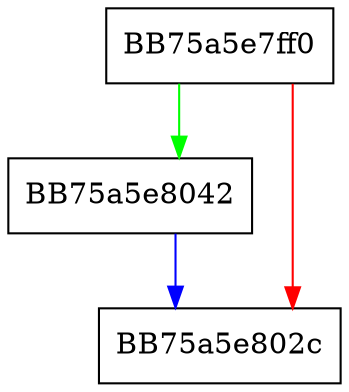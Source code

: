 digraph SSE_pextrw {
  node [shape="box"];
  graph [splines=ortho];
  BB75a5e7ff0 -> BB75a5e8042 [color="green"];
  BB75a5e7ff0 -> BB75a5e802c [color="red"];
  BB75a5e8042 -> BB75a5e802c [color="blue"];
}
